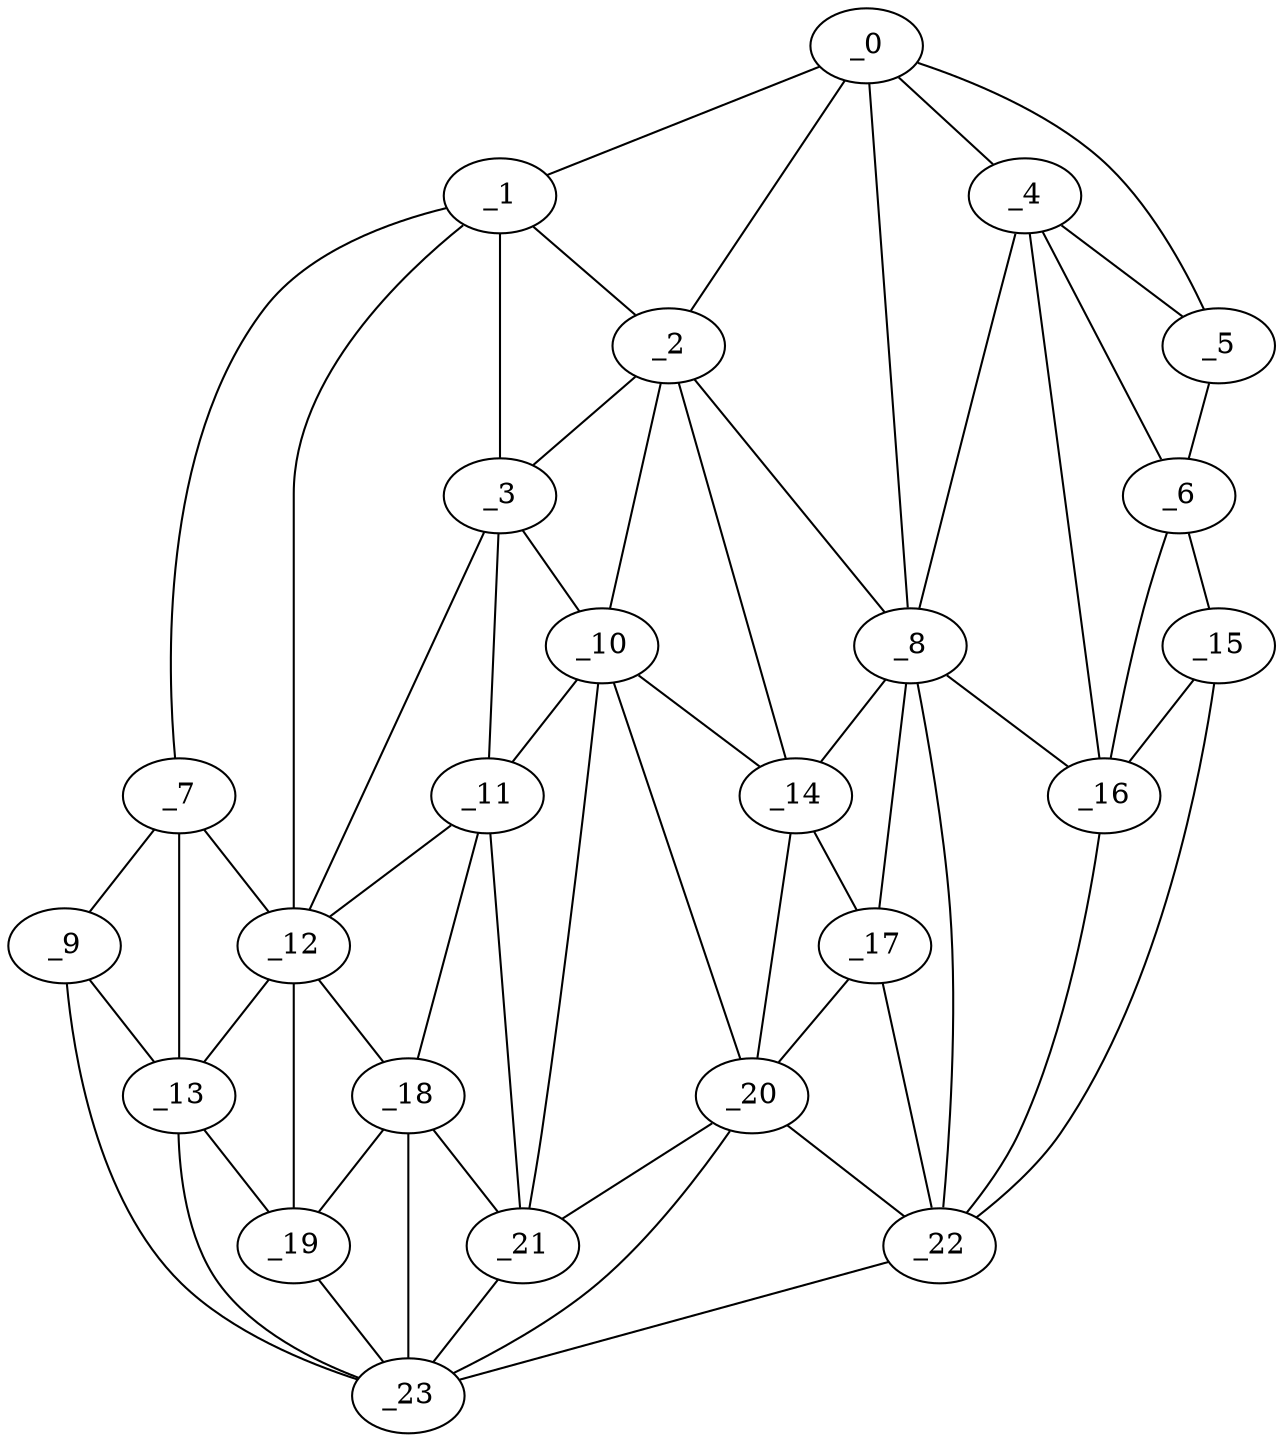 graph "obj92__70.gxl" {
	_0	 [x=40,
		y=41];
	_1	 [x=42,
		y=99];
	_0 -- _1	 [valence=1];
	_2	 [x=43,
		y=86];
	_0 -- _2	 [valence=2];
	_4	 [x=46,
		y=35];
	_0 -- _4	 [valence=2];
	_5	 [x=50,
		y=7];
	_0 -- _5	 [valence=1];
	_8	 [x=70,
		y=55];
	_0 -- _8	 [valence=2];
	_1 -- _2	 [valence=2];
	_3	 [x=44,
		y=90];
	_1 -- _3	 [valence=2];
	_7	 [x=58,
		y=119];
	_1 -- _7	 [valence=1];
	_12	 [x=75,
		y=100];
	_1 -- _12	 [valence=2];
	_2 -- _3	 [valence=2];
	_2 -- _8	 [valence=2];
	_10	 [x=75,
		y=81];
	_2 -- _10	 [valence=2];
	_14	 [x=76,
		y=71];
	_2 -- _14	 [valence=2];
	_3 -- _10	 [valence=1];
	_11	 [x=75,
		y=94];
	_3 -- _11	 [valence=2];
	_3 -- _12	 [valence=2];
	_4 -- _5	 [valence=2];
	_6	 [x=58,
		y=5];
	_4 -- _6	 [valence=2];
	_4 -- _8	 [valence=2];
	_16	 [x=82,
		y=33];
	_4 -- _16	 [valence=1];
	_5 -- _6	 [valence=1];
	_15	 [x=79,
		y=7];
	_6 -- _15	 [valence=1];
	_6 -- _16	 [valence=1];
	_9	 [x=73,
		y=124];
	_7 -- _9	 [valence=1];
	_7 -- _12	 [valence=1];
	_13	 [x=75,
		y=112];
	_7 -- _13	 [valence=2];
	_8 -- _14	 [valence=1];
	_8 -- _16	 [valence=2];
	_17	 [x=85,
		y=64];
	_8 -- _17	 [valence=1];
	_22	 [x=89,
		y=40];
	_8 -- _22	 [valence=1];
	_9 -- _13	 [valence=1];
	_23	 [x=89,
		y=119];
	_9 -- _23	 [valence=1];
	_10 -- _11	 [valence=2];
	_10 -- _14	 [valence=2];
	_20	 [x=86,
		y=80];
	_10 -- _20	 [valence=2];
	_21	 [x=86,
		y=90];
	_10 -- _21	 [valence=1];
	_11 -- _12	 [valence=2];
	_18	 [x=85,
		y=100];
	_11 -- _18	 [valence=1];
	_11 -- _21	 [valence=2];
	_12 -- _13	 [valence=2];
	_12 -- _18	 [valence=2];
	_19	 [x=85,
		y=109];
	_12 -- _19	 [valence=2];
	_13 -- _19	 [valence=2];
	_13 -- _23	 [valence=2];
	_14 -- _17	 [valence=2];
	_14 -- _20	 [valence=2];
	_15 -- _16	 [valence=2];
	_15 -- _22	 [valence=1];
	_16 -- _22	 [valence=1];
	_17 -- _20	 [valence=1];
	_17 -- _22	 [valence=2];
	_18 -- _19	 [valence=2];
	_18 -- _21	 [valence=2];
	_18 -- _23	 [valence=2];
	_19 -- _23	 [valence=2];
	_20 -- _21	 [valence=2];
	_20 -- _22	 [valence=1];
	_20 -- _23	 [valence=2];
	_21 -- _23	 [valence=2];
	_22 -- _23	 [valence=1];
}
